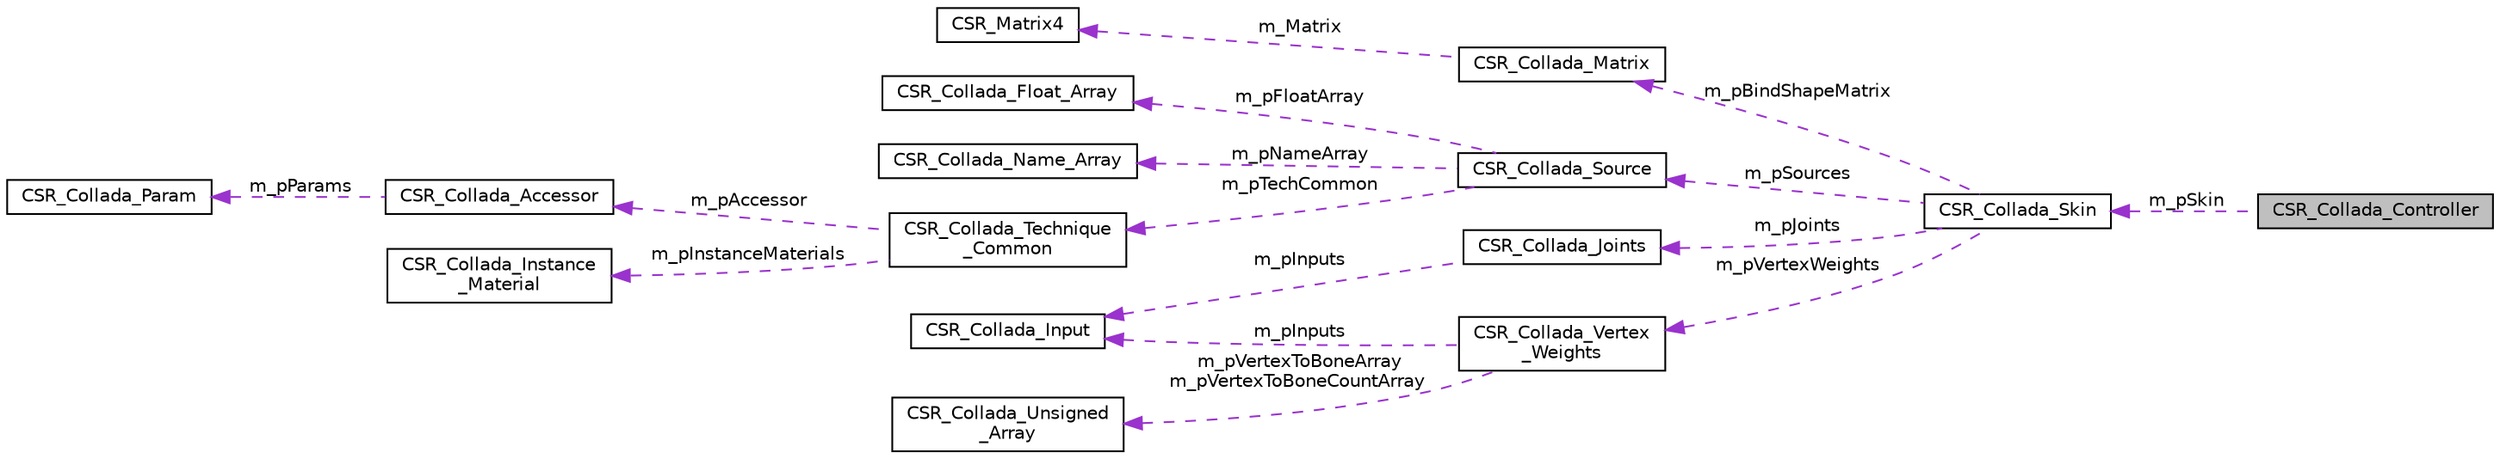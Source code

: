digraph "CSR_Collada_Controller"
{
 // LATEX_PDF_SIZE
  edge [fontname="Helvetica",fontsize="10",labelfontname="Helvetica",labelfontsize="10"];
  node [fontname="Helvetica",fontsize="10",shape=record];
  rankdir="LR";
  Node1 [label="CSR_Collada_Controller",height=0.2,width=0.4,color="black", fillcolor="grey75", style="filled", fontcolor="black",tooltip=" "];
  Node2 -> Node1 [dir="back",color="darkorchid3",fontsize="10",style="dashed",label=" m_pSkin" ,fontname="Helvetica"];
  Node2 [label="CSR_Collada_Skin",height=0.2,width=0.4,color="black", fillcolor="white", style="filled",URL="$struct_c_s_r___collada___skin.html",tooltip=" "];
  Node3 -> Node2 [dir="back",color="darkorchid3",fontsize="10",style="dashed",label=" m_pBindShapeMatrix" ,fontname="Helvetica"];
  Node3 [label="CSR_Collada_Matrix",height=0.2,width=0.4,color="black", fillcolor="white", style="filled",URL="$struct_c_s_r___collada___matrix.html",tooltip=" "];
  Node4 -> Node3 [dir="back",color="darkorchid3",fontsize="10",style="dashed",label=" m_Matrix" ,fontname="Helvetica"];
  Node4 [label="CSR_Matrix4",height=0.2,width=0.4,color="black", fillcolor="white", style="filled",URL="$struct_c_s_r___matrix4.html",tooltip=" "];
  Node5 -> Node2 [dir="back",color="darkorchid3",fontsize="10",style="dashed",label=" m_pSources" ,fontname="Helvetica"];
  Node5 [label="CSR_Collada_Source",height=0.2,width=0.4,color="black", fillcolor="white", style="filled",URL="$struct_c_s_r___collada___source.html",tooltip=" "];
  Node6 -> Node5 [dir="back",color="darkorchid3",fontsize="10",style="dashed",label=" m_pFloatArray" ,fontname="Helvetica"];
  Node6 [label="CSR_Collada_Float_Array",height=0.2,width=0.4,color="black", fillcolor="white", style="filled",URL="$struct_c_s_r___collada___float___array.html",tooltip=" "];
  Node7 -> Node5 [dir="back",color="darkorchid3",fontsize="10",style="dashed",label=" m_pNameArray" ,fontname="Helvetica"];
  Node7 [label="CSR_Collada_Name_Array",height=0.2,width=0.4,color="black", fillcolor="white", style="filled",URL="$struct_c_s_r___collada___name___array.html",tooltip=" "];
  Node8 -> Node5 [dir="back",color="darkorchid3",fontsize="10",style="dashed",label=" m_pTechCommon" ,fontname="Helvetica"];
  Node8 [label="CSR_Collada_Technique\l_Common",height=0.2,width=0.4,color="black", fillcolor="white", style="filled",URL="$struct_c_s_r___collada___technique___common.html",tooltip=" "];
  Node9 -> Node8 [dir="back",color="darkorchid3",fontsize="10",style="dashed",label=" m_pAccessor" ,fontname="Helvetica"];
  Node9 [label="CSR_Collada_Accessor",height=0.2,width=0.4,color="black", fillcolor="white", style="filled",URL="$struct_c_s_r___collada___accessor.html",tooltip=" "];
  Node10 -> Node9 [dir="back",color="darkorchid3",fontsize="10",style="dashed",label=" m_pParams" ,fontname="Helvetica"];
  Node10 [label="CSR_Collada_Param",height=0.2,width=0.4,color="black", fillcolor="white", style="filled",URL="$struct_c_s_r___collada___param.html",tooltip=" "];
  Node11 -> Node8 [dir="back",color="darkorchid3",fontsize="10",style="dashed",label=" m_pInstanceMaterials" ,fontname="Helvetica"];
  Node11 [label="CSR_Collada_Instance\l_Material",height=0.2,width=0.4,color="black", fillcolor="white", style="filled",URL="$struct_c_s_r___collada___instance___material.html",tooltip=" "];
  Node12 -> Node2 [dir="back",color="darkorchid3",fontsize="10",style="dashed",label=" m_pJoints" ,fontname="Helvetica"];
  Node12 [label="CSR_Collada_Joints",height=0.2,width=0.4,color="black", fillcolor="white", style="filled",URL="$struct_c_s_r___collada___joints.html",tooltip=" "];
  Node13 -> Node12 [dir="back",color="darkorchid3",fontsize="10",style="dashed",label=" m_pInputs" ,fontname="Helvetica"];
  Node13 [label="CSR_Collada_Input",height=0.2,width=0.4,color="black", fillcolor="white", style="filled",URL="$struct_c_s_r___collada___input.html",tooltip=" "];
  Node14 -> Node2 [dir="back",color="darkorchid3",fontsize="10",style="dashed",label=" m_pVertexWeights" ,fontname="Helvetica"];
  Node14 [label="CSR_Collada_Vertex\l_Weights",height=0.2,width=0.4,color="black", fillcolor="white", style="filled",URL="$struct_c_s_r___collada___vertex___weights.html",tooltip=" "];
  Node13 -> Node14 [dir="back",color="darkorchid3",fontsize="10",style="dashed",label=" m_pInputs" ,fontname="Helvetica"];
  Node15 -> Node14 [dir="back",color="darkorchid3",fontsize="10",style="dashed",label=" m_pVertexToBoneArray\nm_pVertexToBoneCountArray" ,fontname="Helvetica"];
  Node15 [label="CSR_Collada_Unsigned\l_Array",height=0.2,width=0.4,color="black", fillcolor="white", style="filled",URL="$struct_c_s_r___collada___unsigned___array.html",tooltip=" "];
}
